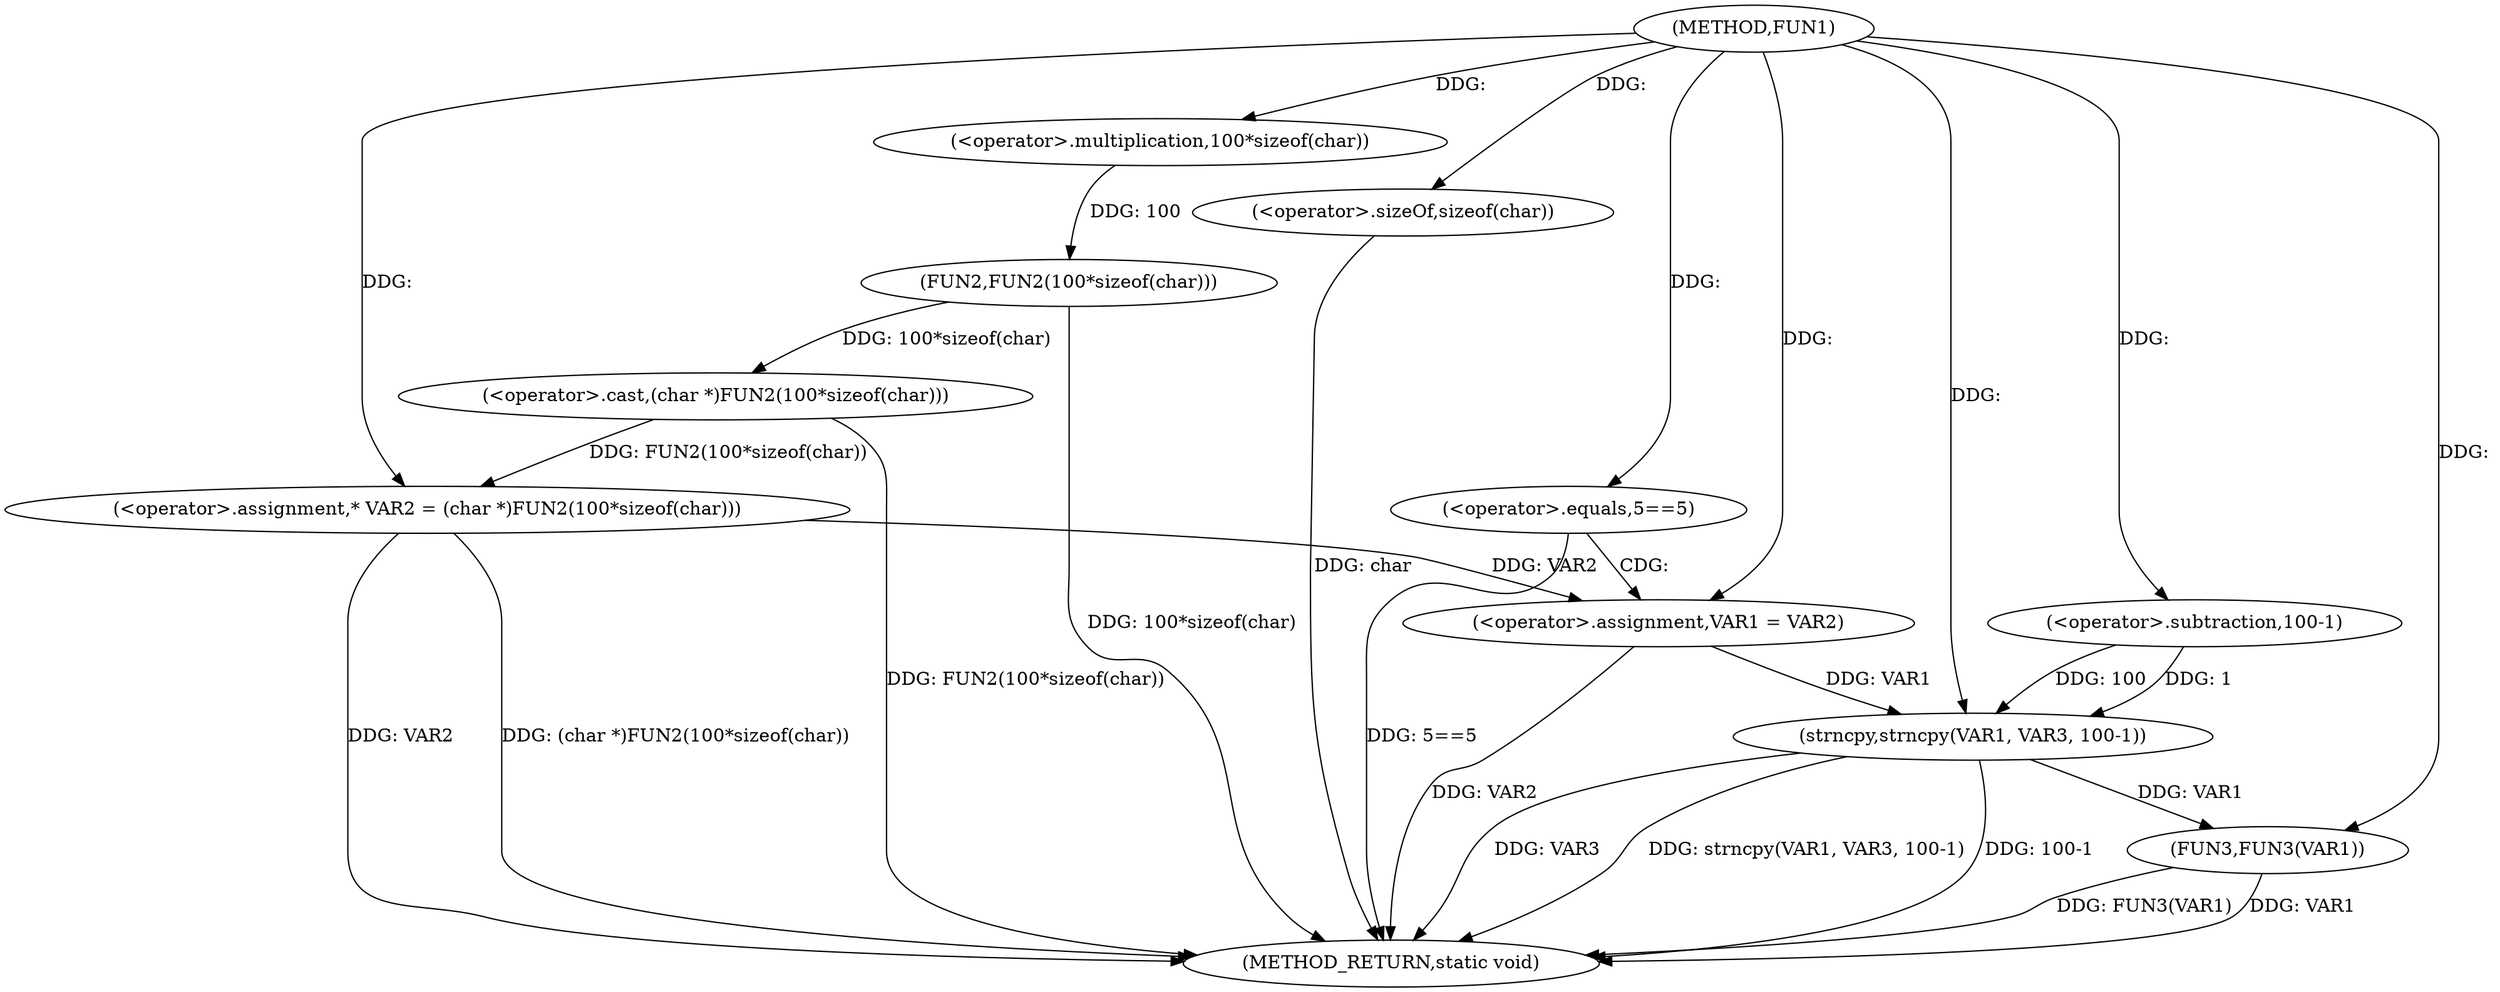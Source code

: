 digraph FUN1 {  
"1000100" [label = "(METHOD,FUN1)" ]
"1000131" [label = "(METHOD_RETURN,static void)" ]
"1000104" [label = "(<operator>.assignment,* VAR2 = (char *)FUN2(100*sizeof(char)))" ]
"1000106" [label = "(<operator>.cast,(char *)FUN2(100*sizeof(char)))" ]
"1000108" [label = "(FUN2,FUN2(100*sizeof(char)))" ]
"1000109" [label = "(<operator>.multiplication,100*sizeof(char))" ]
"1000111" [label = "(<operator>.sizeOf,sizeof(char))" ]
"1000114" [label = "(<operator>.equals,5==5)" ]
"1000118" [label = "(<operator>.assignment,VAR1 = VAR2)" ]
"1000123" [label = "(strncpy,strncpy(VAR1, VAR3, 100-1))" ]
"1000126" [label = "(<operator>.subtraction,100-1)" ]
"1000129" [label = "(FUN3,FUN3(VAR1))" ]
  "1000123" -> "1000131"  [ label = "DDG: VAR3"] 
  "1000106" -> "1000131"  [ label = "DDG: FUN2(100*sizeof(char))"] 
  "1000104" -> "1000131"  [ label = "DDG: VAR2"] 
  "1000114" -> "1000131"  [ label = "DDG: 5==5"] 
  "1000123" -> "1000131"  [ label = "DDG: strncpy(VAR1, VAR3, 100-1)"] 
  "1000129" -> "1000131"  [ label = "DDG: FUN3(VAR1)"] 
  "1000111" -> "1000131"  [ label = "DDG: char"] 
  "1000118" -> "1000131"  [ label = "DDG: VAR2"] 
  "1000129" -> "1000131"  [ label = "DDG: VAR1"] 
  "1000123" -> "1000131"  [ label = "DDG: 100-1"] 
  "1000104" -> "1000131"  [ label = "DDG: (char *)FUN2(100*sizeof(char))"] 
  "1000108" -> "1000131"  [ label = "DDG: 100*sizeof(char)"] 
  "1000106" -> "1000104"  [ label = "DDG: FUN2(100*sizeof(char))"] 
  "1000100" -> "1000104"  [ label = "DDG: "] 
  "1000108" -> "1000106"  [ label = "DDG: 100*sizeof(char)"] 
  "1000109" -> "1000108"  [ label = "DDG: 100"] 
  "1000100" -> "1000109"  [ label = "DDG: "] 
  "1000100" -> "1000111"  [ label = "DDG: "] 
  "1000100" -> "1000114"  [ label = "DDG: "] 
  "1000104" -> "1000118"  [ label = "DDG: VAR2"] 
  "1000100" -> "1000118"  [ label = "DDG: "] 
  "1000118" -> "1000123"  [ label = "DDG: VAR1"] 
  "1000100" -> "1000123"  [ label = "DDG: "] 
  "1000126" -> "1000123"  [ label = "DDG: 100"] 
  "1000126" -> "1000123"  [ label = "DDG: 1"] 
  "1000100" -> "1000126"  [ label = "DDG: "] 
  "1000123" -> "1000129"  [ label = "DDG: VAR1"] 
  "1000100" -> "1000129"  [ label = "DDG: "] 
  "1000114" -> "1000118"  [ label = "CDG: "] 
}
